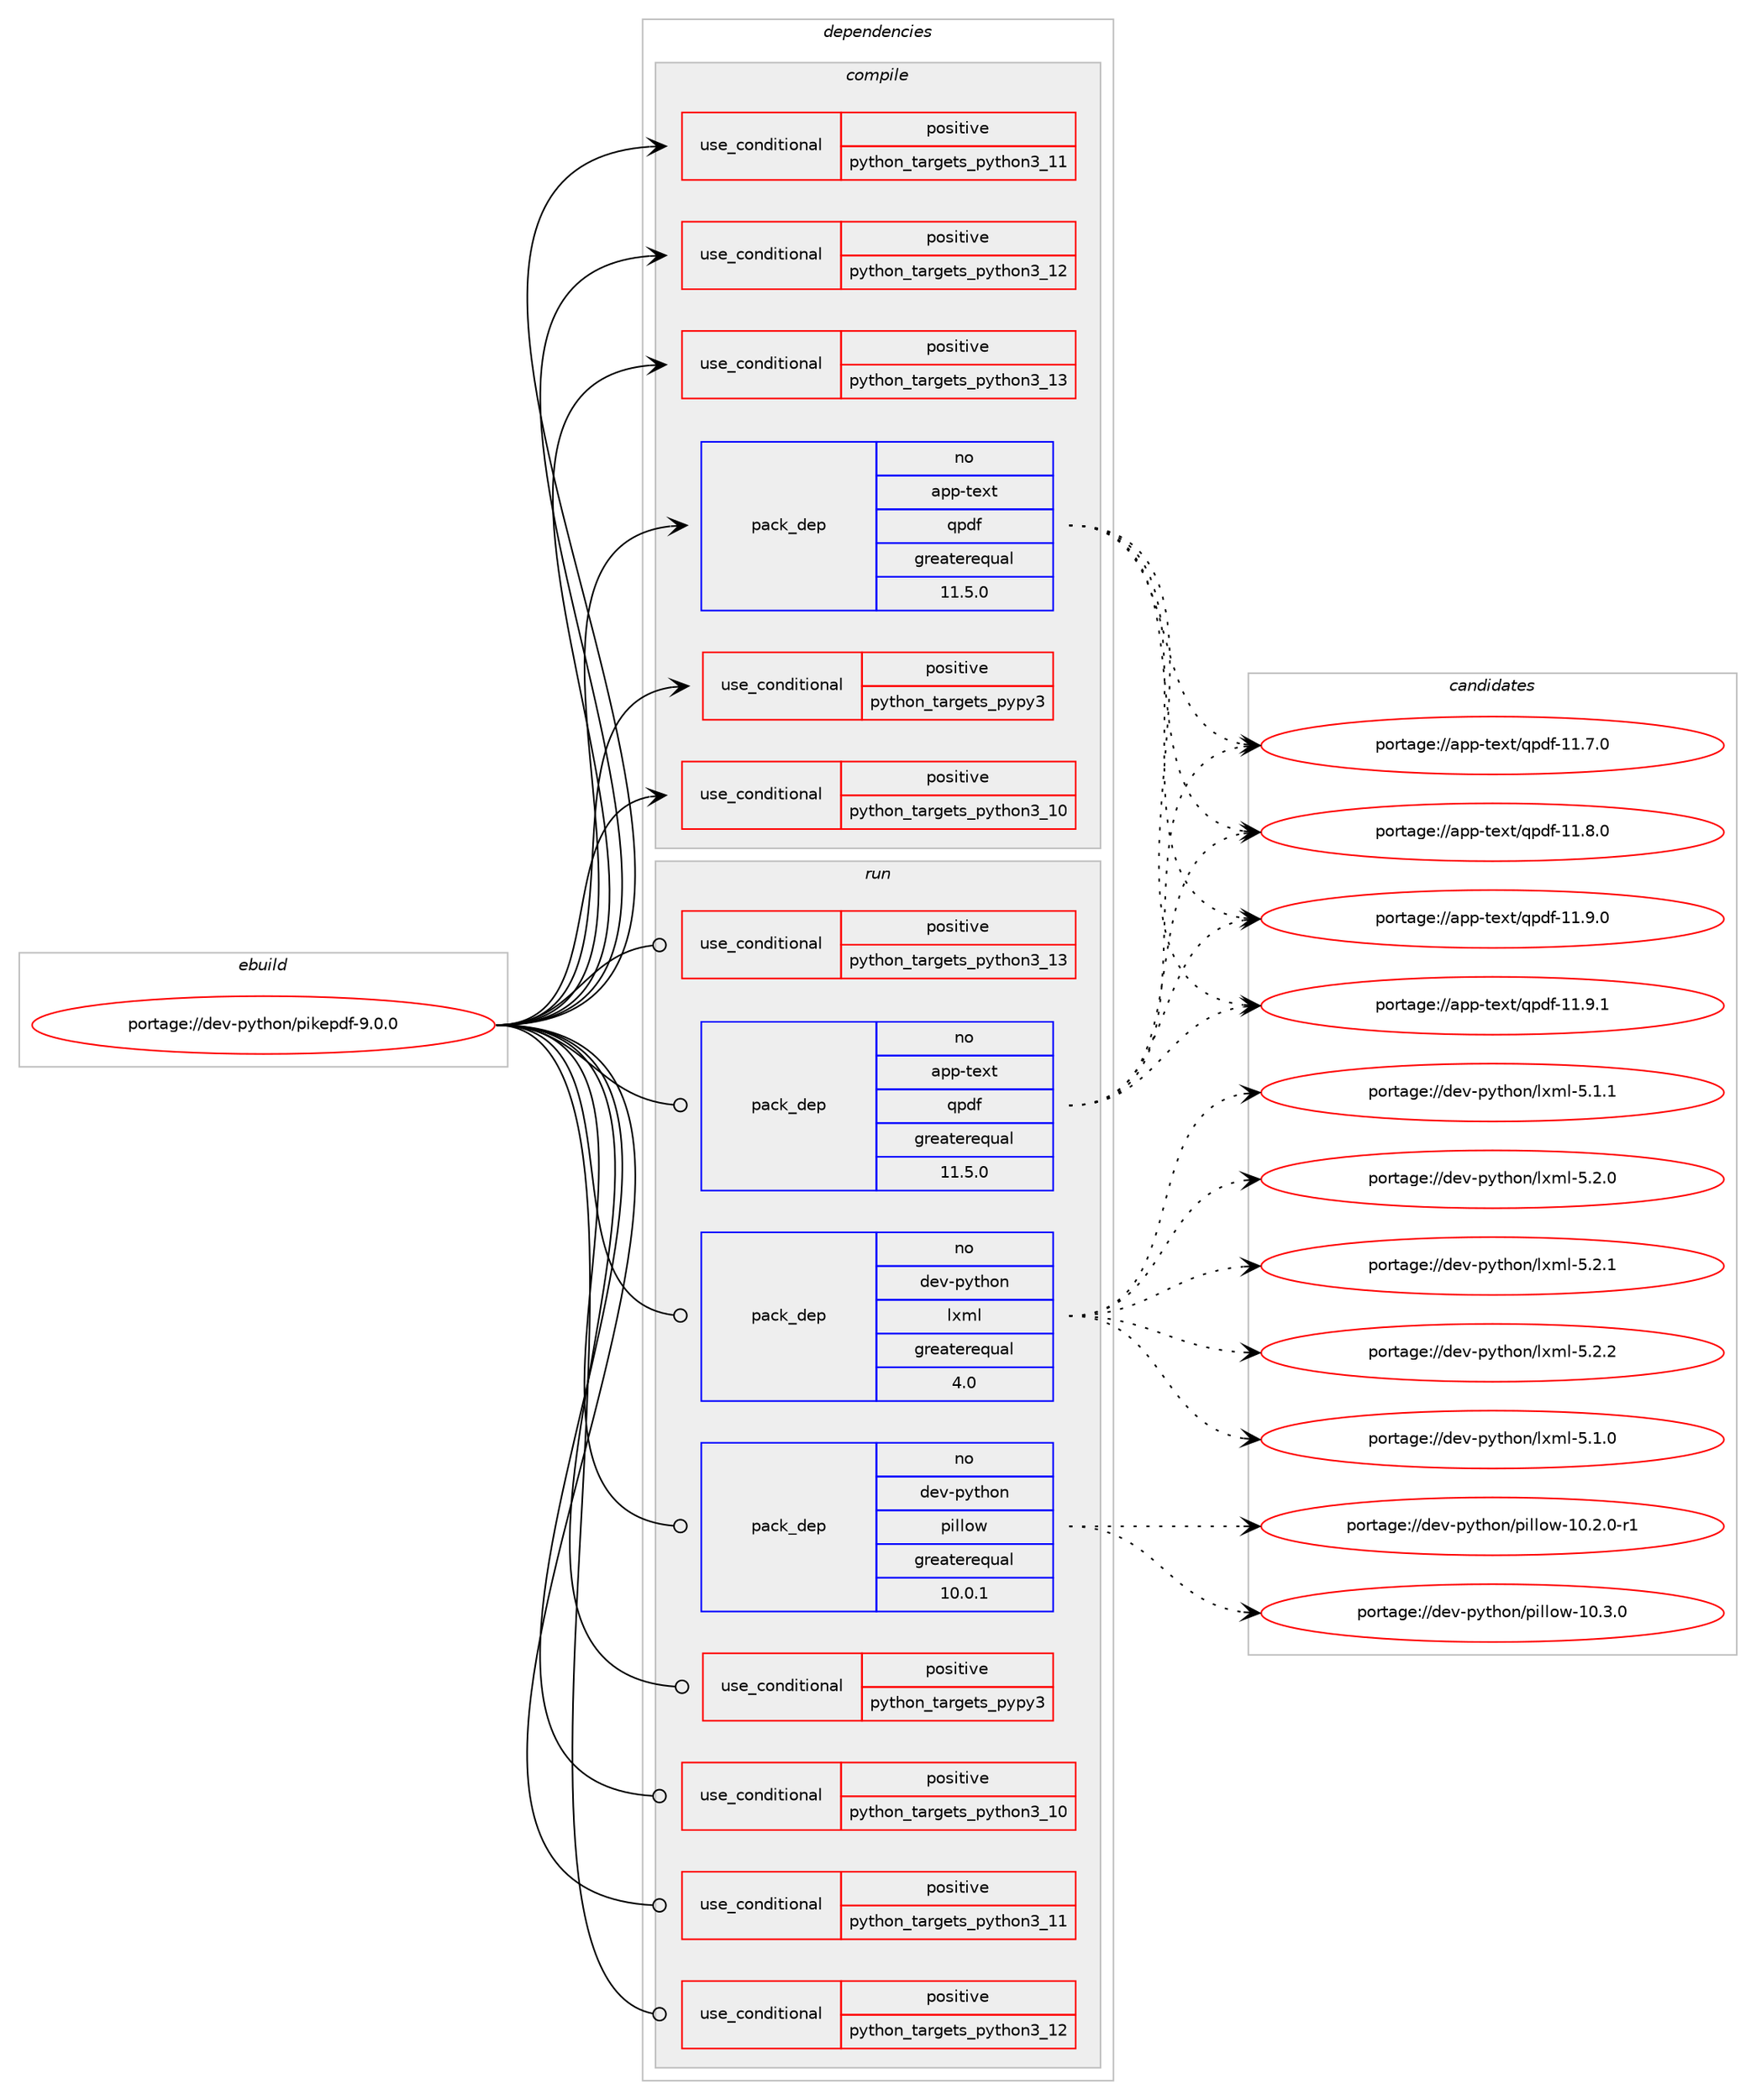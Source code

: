 digraph prolog {

# *************
# Graph options
# *************

newrank=true;
concentrate=true;
compound=true;
graph [rankdir=LR,fontname=Helvetica,fontsize=10,ranksep=1.5];#, ranksep=2.5, nodesep=0.2];
edge  [arrowhead=vee];
node  [fontname=Helvetica,fontsize=10];

# **********
# The ebuild
# **********

subgraph cluster_leftcol {
color=gray;
rank=same;
label=<<i>ebuild</i>>;
id [label="portage://dev-python/pikepdf-9.0.0", color=red, width=4, href="../dev-python/pikepdf-9.0.0.svg"];
}

# ****************
# The dependencies
# ****************

subgraph cluster_midcol {
color=gray;
label=<<i>dependencies</i>>;
subgraph cluster_compile {
fillcolor="#eeeeee";
style=filled;
label=<<i>compile</i>>;
subgraph cond34890 {
dependency77452 [label=<<TABLE BORDER="0" CELLBORDER="1" CELLSPACING="0" CELLPADDING="4"><TR><TD ROWSPAN="3" CELLPADDING="10">use_conditional</TD></TR><TR><TD>positive</TD></TR><TR><TD>python_targets_pypy3</TD></TR></TABLE>>, shape=none, color=red];
# *** BEGIN UNKNOWN DEPENDENCY TYPE (TODO) ***
# dependency77452 -> package_dependency(portage://dev-python/pikepdf-9.0.0,install,no,dev-python,pypy3,none,[,,],any_same_slot,[])
# *** END UNKNOWN DEPENDENCY TYPE (TODO) ***

}
id:e -> dependency77452:w [weight=20,style="solid",arrowhead="vee"];
subgraph cond34891 {
dependency77453 [label=<<TABLE BORDER="0" CELLBORDER="1" CELLSPACING="0" CELLPADDING="4"><TR><TD ROWSPAN="3" CELLPADDING="10">use_conditional</TD></TR><TR><TD>positive</TD></TR><TR><TD>python_targets_python3_10</TD></TR></TABLE>>, shape=none, color=red];
# *** BEGIN UNKNOWN DEPENDENCY TYPE (TODO) ***
# dependency77453 -> package_dependency(portage://dev-python/pikepdf-9.0.0,install,no,dev-lang,python,none,[,,],[slot(3.10)],[])
# *** END UNKNOWN DEPENDENCY TYPE (TODO) ***

}
id:e -> dependency77453:w [weight=20,style="solid",arrowhead="vee"];
subgraph cond34892 {
dependency77454 [label=<<TABLE BORDER="0" CELLBORDER="1" CELLSPACING="0" CELLPADDING="4"><TR><TD ROWSPAN="3" CELLPADDING="10">use_conditional</TD></TR><TR><TD>positive</TD></TR><TR><TD>python_targets_python3_11</TD></TR></TABLE>>, shape=none, color=red];
# *** BEGIN UNKNOWN DEPENDENCY TYPE (TODO) ***
# dependency77454 -> package_dependency(portage://dev-python/pikepdf-9.0.0,install,no,dev-lang,python,none,[,,],[slot(3.11)],[])
# *** END UNKNOWN DEPENDENCY TYPE (TODO) ***

}
id:e -> dependency77454:w [weight=20,style="solid",arrowhead="vee"];
subgraph cond34893 {
dependency77455 [label=<<TABLE BORDER="0" CELLBORDER="1" CELLSPACING="0" CELLPADDING="4"><TR><TD ROWSPAN="3" CELLPADDING="10">use_conditional</TD></TR><TR><TD>positive</TD></TR><TR><TD>python_targets_python3_12</TD></TR></TABLE>>, shape=none, color=red];
# *** BEGIN UNKNOWN DEPENDENCY TYPE (TODO) ***
# dependency77455 -> package_dependency(portage://dev-python/pikepdf-9.0.0,install,no,dev-lang,python,none,[,,],[slot(3.12)],[])
# *** END UNKNOWN DEPENDENCY TYPE (TODO) ***

}
id:e -> dependency77455:w [weight=20,style="solid",arrowhead="vee"];
subgraph cond34894 {
dependency77456 [label=<<TABLE BORDER="0" CELLBORDER="1" CELLSPACING="0" CELLPADDING="4"><TR><TD ROWSPAN="3" CELLPADDING="10">use_conditional</TD></TR><TR><TD>positive</TD></TR><TR><TD>python_targets_python3_13</TD></TR></TABLE>>, shape=none, color=red];
# *** BEGIN UNKNOWN DEPENDENCY TYPE (TODO) ***
# dependency77456 -> package_dependency(portage://dev-python/pikepdf-9.0.0,install,no,dev-lang,python,none,[,,],[slot(3.13)],[])
# *** END UNKNOWN DEPENDENCY TYPE (TODO) ***

}
id:e -> dependency77456:w [weight=20,style="solid",arrowhead="vee"];
subgraph pack41345 {
dependency77457 [label=<<TABLE BORDER="0" CELLBORDER="1" CELLSPACING="0" CELLPADDING="4" WIDTH="220"><TR><TD ROWSPAN="6" CELLPADDING="30">pack_dep</TD></TR><TR><TD WIDTH="110">no</TD></TR><TR><TD>app-text</TD></TR><TR><TD>qpdf</TD></TR><TR><TD>greaterequal</TD></TR><TR><TD>11.5.0</TD></TR></TABLE>>, shape=none, color=blue];
}
id:e -> dependency77457:w [weight=20,style="solid",arrowhead="vee"];
}
subgraph cluster_compileandrun {
fillcolor="#eeeeee";
style=filled;
label=<<i>compile and run</i>>;
}
subgraph cluster_run {
fillcolor="#eeeeee";
style=filled;
label=<<i>run</i>>;
subgraph cond34895 {
dependency77458 [label=<<TABLE BORDER="0" CELLBORDER="1" CELLSPACING="0" CELLPADDING="4"><TR><TD ROWSPAN="3" CELLPADDING="10">use_conditional</TD></TR><TR><TD>positive</TD></TR><TR><TD>python_targets_pypy3</TD></TR></TABLE>>, shape=none, color=red];
# *** BEGIN UNKNOWN DEPENDENCY TYPE (TODO) ***
# dependency77458 -> package_dependency(portage://dev-python/pikepdf-9.0.0,run,no,dev-python,pypy3,none,[,,],any_same_slot,[])
# *** END UNKNOWN DEPENDENCY TYPE (TODO) ***

}
id:e -> dependency77458:w [weight=20,style="solid",arrowhead="odot"];
subgraph cond34896 {
dependency77459 [label=<<TABLE BORDER="0" CELLBORDER="1" CELLSPACING="0" CELLPADDING="4"><TR><TD ROWSPAN="3" CELLPADDING="10">use_conditional</TD></TR><TR><TD>positive</TD></TR><TR><TD>python_targets_python3_10</TD></TR></TABLE>>, shape=none, color=red];
# *** BEGIN UNKNOWN DEPENDENCY TYPE (TODO) ***
# dependency77459 -> package_dependency(portage://dev-python/pikepdf-9.0.0,run,no,dev-lang,python,none,[,,],[slot(3.10)],[])
# *** END UNKNOWN DEPENDENCY TYPE (TODO) ***

}
id:e -> dependency77459:w [weight=20,style="solid",arrowhead="odot"];
subgraph cond34897 {
dependency77460 [label=<<TABLE BORDER="0" CELLBORDER="1" CELLSPACING="0" CELLPADDING="4"><TR><TD ROWSPAN="3" CELLPADDING="10">use_conditional</TD></TR><TR><TD>positive</TD></TR><TR><TD>python_targets_python3_11</TD></TR></TABLE>>, shape=none, color=red];
# *** BEGIN UNKNOWN DEPENDENCY TYPE (TODO) ***
# dependency77460 -> package_dependency(portage://dev-python/pikepdf-9.0.0,run,no,dev-lang,python,none,[,,],[slot(3.11)],[])
# *** END UNKNOWN DEPENDENCY TYPE (TODO) ***

}
id:e -> dependency77460:w [weight=20,style="solid",arrowhead="odot"];
subgraph cond34898 {
dependency77461 [label=<<TABLE BORDER="0" CELLBORDER="1" CELLSPACING="0" CELLPADDING="4"><TR><TD ROWSPAN="3" CELLPADDING="10">use_conditional</TD></TR><TR><TD>positive</TD></TR><TR><TD>python_targets_python3_12</TD></TR></TABLE>>, shape=none, color=red];
# *** BEGIN UNKNOWN DEPENDENCY TYPE (TODO) ***
# dependency77461 -> package_dependency(portage://dev-python/pikepdf-9.0.0,run,no,dev-lang,python,none,[,,],[slot(3.12)],[])
# *** END UNKNOWN DEPENDENCY TYPE (TODO) ***

}
id:e -> dependency77461:w [weight=20,style="solid",arrowhead="odot"];
subgraph cond34899 {
dependency77462 [label=<<TABLE BORDER="0" CELLBORDER="1" CELLSPACING="0" CELLPADDING="4"><TR><TD ROWSPAN="3" CELLPADDING="10">use_conditional</TD></TR><TR><TD>positive</TD></TR><TR><TD>python_targets_python3_13</TD></TR></TABLE>>, shape=none, color=red];
# *** BEGIN UNKNOWN DEPENDENCY TYPE (TODO) ***
# dependency77462 -> package_dependency(portage://dev-python/pikepdf-9.0.0,run,no,dev-lang,python,none,[,,],[slot(3.13)],[])
# *** END UNKNOWN DEPENDENCY TYPE (TODO) ***

}
id:e -> dependency77462:w [weight=20,style="solid",arrowhead="odot"];
subgraph pack41346 {
dependency77463 [label=<<TABLE BORDER="0" CELLBORDER="1" CELLSPACING="0" CELLPADDING="4" WIDTH="220"><TR><TD ROWSPAN="6" CELLPADDING="30">pack_dep</TD></TR><TR><TD WIDTH="110">no</TD></TR><TR><TD>app-text</TD></TR><TR><TD>qpdf</TD></TR><TR><TD>greaterequal</TD></TR><TR><TD>11.5.0</TD></TR></TABLE>>, shape=none, color=blue];
}
id:e -> dependency77463:w [weight=20,style="solid",arrowhead="odot"];
# *** BEGIN UNKNOWN DEPENDENCY TYPE (TODO) ***
# id -> package_dependency(portage://dev-python/pikepdf-9.0.0,run,no,dev-python,deprecated,none,[,,],[],[use(optenable(python_targets_pypy3),negative),use(optenable(python_targets_python3_10),negative),use(optenable(python_targets_python3_11),negative),use(optenable(python_targets_python3_12),negative),use(optenable(python_targets_python3_13),negative)])
# *** END UNKNOWN DEPENDENCY TYPE (TODO) ***

subgraph pack41347 {
dependency77464 [label=<<TABLE BORDER="0" CELLBORDER="1" CELLSPACING="0" CELLPADDING="4" WIDTH="220"><TR><TD ROWSPAN="6" CELLPADDING="30">pack_dep</TD></TR><TR><TD WIDTH="110">no</TD></TR><TR><TD>dev-python</TD></TR><TR><TD>lxml</TD></TR><TR><TD>greaterequal</TD></TR><TR><TD>4.0</TD></TR></TABLE>>, shape=none, color=blue];
}
id:e -> dependency77464:w [weight=20,style="solid",arrowhead="odot"];
# *** BEGIN UNKNOWN DEPENDENCY TYPE (TODO) ***
# id -> package_dependency(portage://dev-python/pikepdf-9.0.0,run,no,dev-python,packaging,none,[,,],[],[use(optenable(python_targets_pypy3),negative),use(optenable(python_targets_python3_10),negative),use(optenable(python_targets_python3_11),negative),use(optenable(python_targets_python3_12),negative),use(optenable(python_targets_python3_13),negative)])
# *** END UNKNOWN DEPENDENCY TYPE (TODO) ***

subgraph pack41348 {
dependency77465 [label=<<TABLE BORDER="0" CELLBORDER="1" CELLSPACING="0" CELLPADDING="4" WIDTH="220"><TR><TD ROWSPAN="6" CELLPADDING="30">pack_dep</TD></TR><TR><TD WIDTH="110">no</TD></TR><TR><TD>dev-python</TD></TR><TR><TD>pillow</TD></TR><TR><TD>greaterequal</TD></TR><TR><TD>10.0.1</TD></TR></TABLE>>, shape=none, color=blue];
}
id:e -> dependency77465:w [weight=20,style="solid",arrowhead="odot"];
}
}

# **************
# The candidates
# **************

subgraph cluster_choices {
rank=same;
color=gray;
label=<<i>candidates</i>>;

subgraph choice41345 {
color=black;
nodesep=1;
choice97112112451161011201164711311210010245494946554648 [label="portage://app-text/qpdf-11.7.0", color=red, width=4,href="../app-text/qpdf-11.7.0.svg"];
choice97112112451161011201164711311210010245494946564648 [label="portage://app-text/qpdf-11.8.0", color=red, width=4,href="../app-text/qpdf-11.8.0.svg"];
choice97112112451161011201164711311210010245494946574648 [label="portage://app-text/qpdf-11.9.0", color=red, width=4,href="../app-text/qpdf-11.9.0.svg"];
choice97112112451161011201164711311210010245494946574649 [label="portage://app-text/qpdf-11.9.1", color=red, width=4,href="../app-text/qpdf-11.9.1.svg"];
dependency77457:e -> choice97112112451161011201164711311210010245494946554648:w [style=dotted,weight="100"];
dependency77457:e -> choice97112112451161011201164711311210010245494946564648:w [style=dotted,weight="100"];
dependency77457:e -> choice97112112451161011201164711311210010245494946574648:w [style=dotted,weight="100"];
dependency77457:e -> choice97112112451161011201164711311210010245494946574649:w [style=dotted,weight="100"];
}
subgraph choice41346 {
color=black;
nodesep=1;
choice97112112451161011201164711311210010245494946554648 [label="portage://app-text/qpdf-11.7.0", color=red, width=4,href="../app-text/qpdf-11.7.0.svg"];
choice97112112451161011201164711311210010245494946564648 [label="portage://app-text/qpdf-11.8.0", color=red, width=4,href="../app-text/qpdf-11.8.0.svg"];
choice97112112451161011201164711311210010245494946574648 [label="portage://app-text/qpdf-11.9.0", color=red, width=4,href="../app-text/qpdf-11.9.0.svg"];
choice97112112451161011201164711311210010245494946574649 [label="portage://app-text/qpdf-11.9.1", color=red, width=4,href="../app-text/qpdf-11.9.1.svg"];
dependency77463:e -> choice97112112451161011201164711311210010245494946554648:w [style=dotted,weight="100"];
dependency77463:e -> choice97112112451161011201164711311210010245494946564648:w [style=dotted,weight="100"];
dependency77463:e -> choice97112112451161011201164711311210010245494946574648:w [style=dotted,weight="100"];
dependency77463:e -> choice97112112451161011201164711311210010245494946574649:w [style=dotted,weight="100"];
}
subgraph choice41347 {
color=black;
nodesep=1;
choice1001011184511212111610411111047108120109108455346494648 [label="portage://dev-python/lxml-5.1.0", color=red, width=4,href="../dev-python/lxml-5.1.0.svg"];
choice1001011184511212111610411111047108120109108455346494649 [label="portage://dev-python/lxml-5.1.1", color=red, width=4,href="../dev-python/lxml-5.1.1.svg"];
choice1001011184511212111610411111047108120109108455346504648 [label="portage://dev-python/lxml-5.2.0", color=red, width=4,href="../dev-python/lxml-5.2.0.svg"];
choice1001011184511212111610411111047108120109108455346504649 [label="portage://dev-python/lxml-5.2.1", color=red, width=4,href="../dev-python/lxml-5.2.1.svg"];
choice1001011184511212111610411111047108120109108455346504650 [label="portage://dev-python/lxml-5.2.2", color=red, width=4,href="../dev-python/lxml-5.2.2.svg"];
dependency77464:e -> choice1001011184511212111610411111047108120109108455346494648:w [style=dotted,weight="100"];
dependency77464:e -> choice1001011184511212111610411111047108120109108455346494649:w [style=dotted,weight="100"];
dependency77464:e -> choice1001011184511212111610411111047108120109108455346504648:w [style=dotted,weight="100"];
dependency77464:e -> choice1001011184511212111610411111047108120109108455346504649:w [style=dotted,weight="100"];
dependency77464:e -> choice1001011184511212111610411111047108120109108455346504650:w [style=dotted,weight="100"];
}
subgraph choice41348 {
color=black;
nodesep=1;
choice1001011184511212111610411111047112105108108111119454948465046484511449 [label="portage://dev-python/pillow-10.2.0-r1", color=red, width=4,href="../dev-python/pillow-10.2.0-r1.svg"];
choice100101118451121211161041111104711210510810811111945494846514648 [label="portage://dev-python/pillow-10.3.0", color=red, width=4,href="../dev-python/pillow-10.3.0.svg"];
dependency77465:e -> choice1001011184511212111610411111047112105108108111119454948465046484511449:w [style=dotted,weight="100"];
dependency77465:e -> choice100101118451121211161041111104711210510810811111945494846514648:w [style=dotted,weight="100"];
}
}

}
